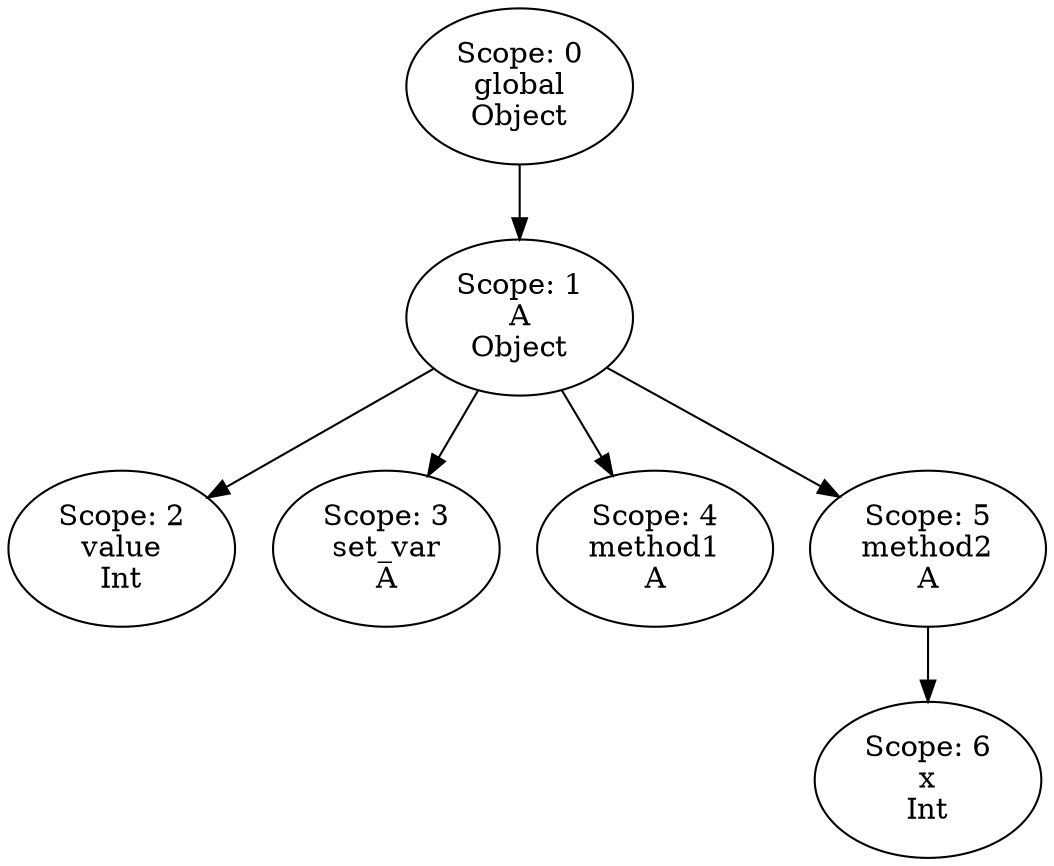// SYMBOL TABLE
digraph {
	0 [label="Scope: 0
global
Object"]
	0 -> 1
	1 [label="Scope: 1
A
Object"]
	1 -> 2
	2 [label="Scope: 2
value
Int"]
	1 -> 3
	3 [label="Scope: 3
set_var
A"]
	1 -> 4
	4 [label="Scope: 4
method1
A"]
	1 -> 5
	5 [label="Scope: 5
method2
A"]
	5 -> 6
	6 [label="Scope: 6
x
Int"]
}
